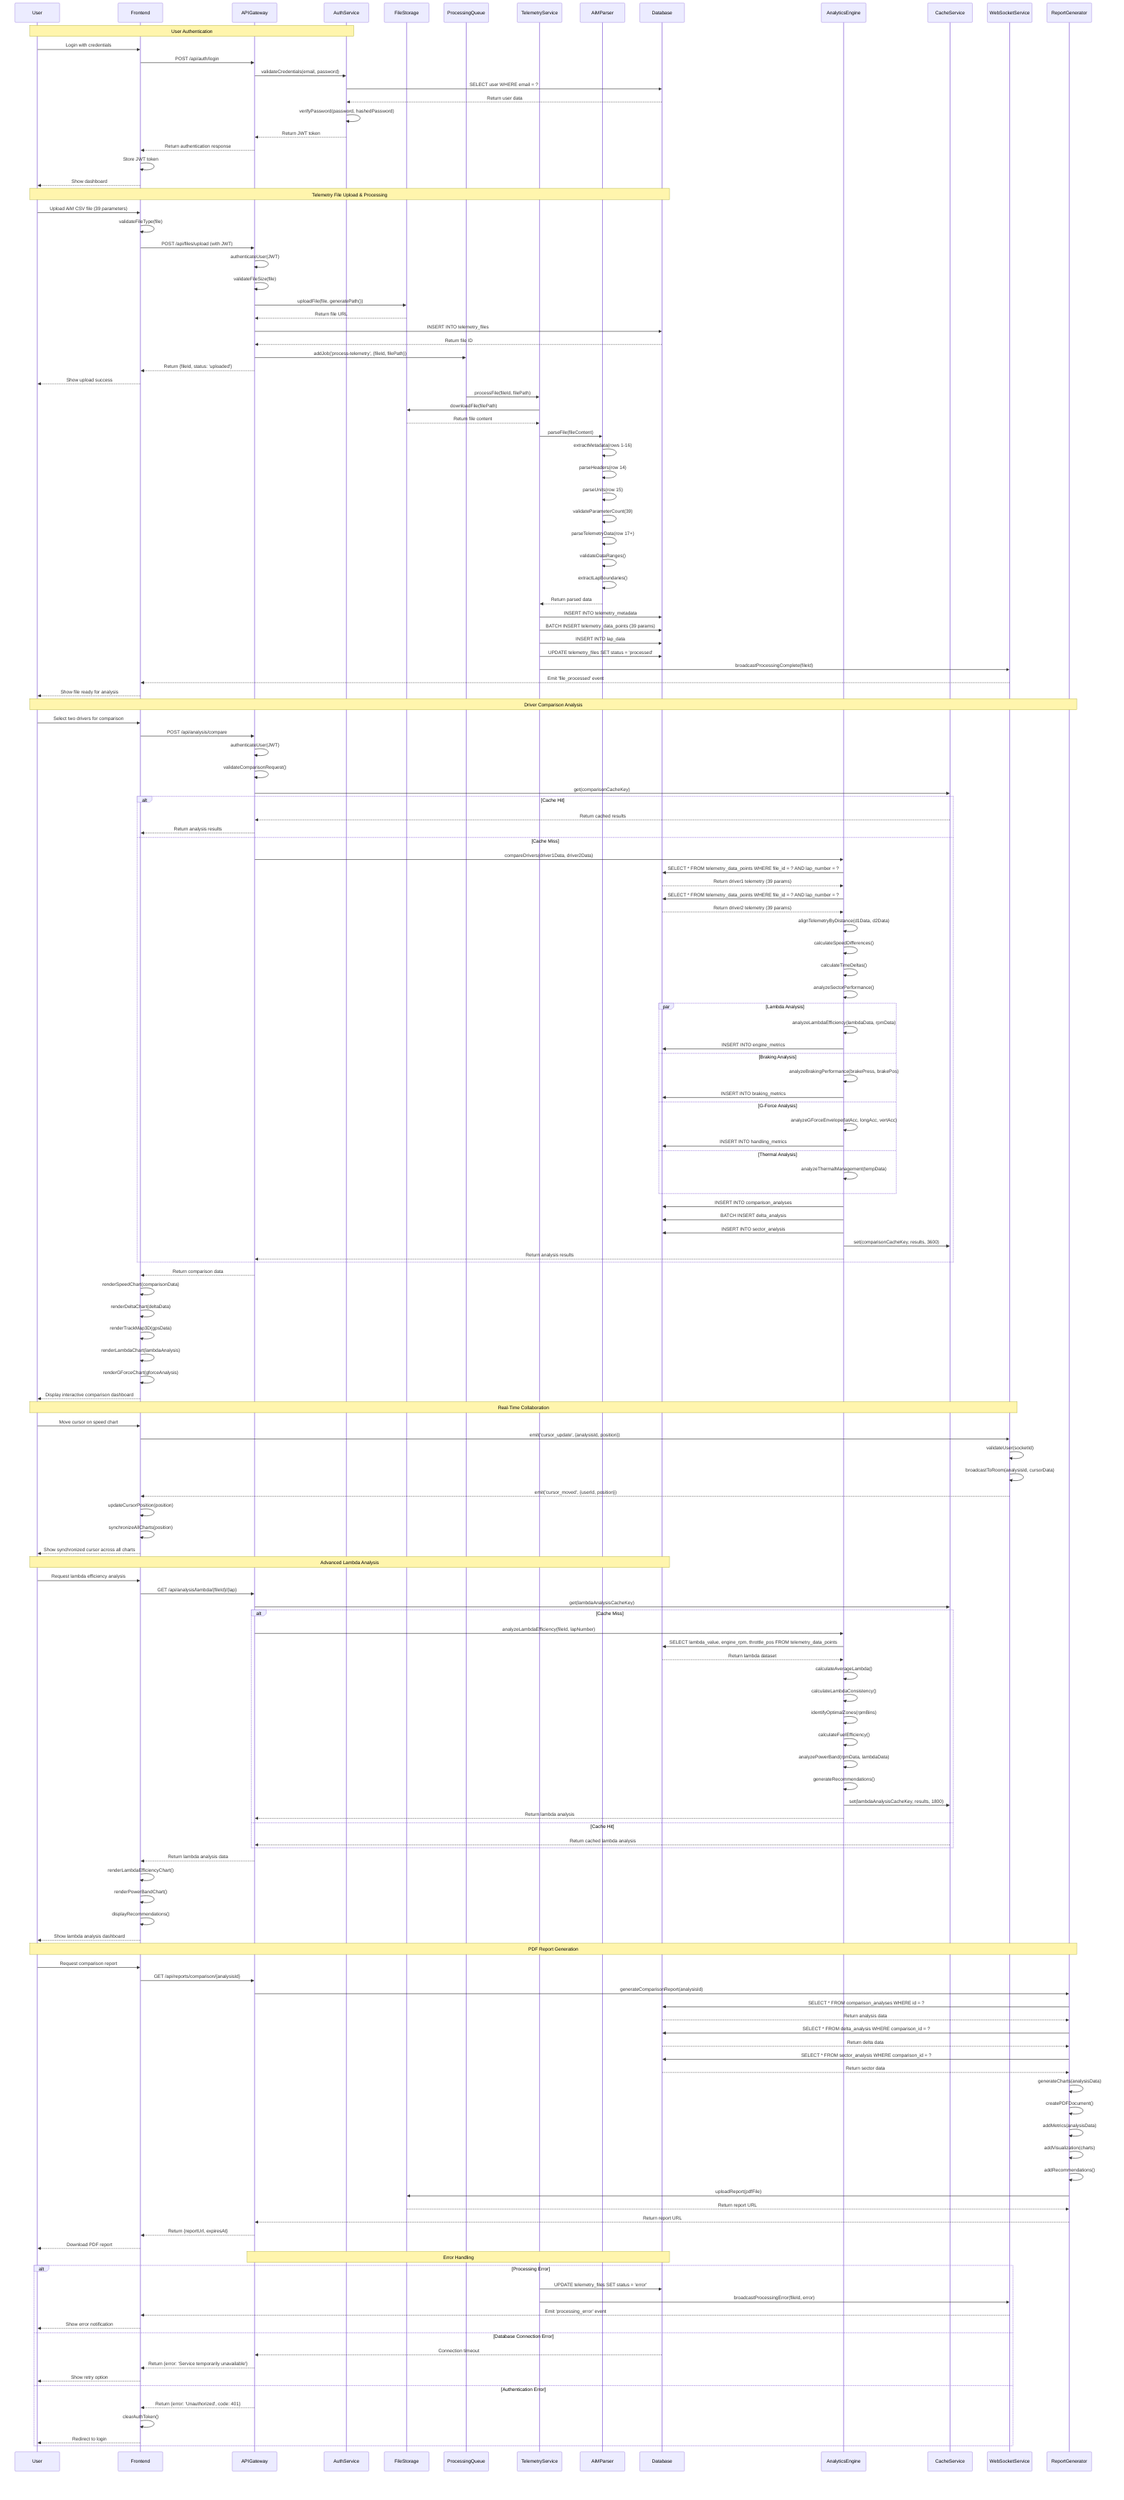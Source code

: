 sequenceDiagram
    participant User
    participant Frontend
    participant APIGateway
    participant AuthService
    participant FileStorage
    participant ProcessingQueue
    participant TelemetryService
    participant AiMParser
    participant Database
    participant AnalyticsEngine
    participant CacheService
    participant WebSocketService
    participant ReportGenerator
    
    %% User Authentication Flow
    Note over User, AuthService: User Authentication
    User->>Frontend: Login with credentials
    Frontend->>APIGateway: POST /api/auth/login
    APIGateway->>AuthService: validateCredentials(email, password)
    AuthService->>Database: SELECT user WHERE email = ?
    Database-->>AuthService: Return user data
    AuthService->>AuthService: verifyPassword(password, hashedPassword)
    AuthService-->>APIGateway: Return JWT token
    APIGateway-->>Frontend: Return authentication response
    Frontend->>Frontend: Store JWT token
    Frontend-->>User: Show dashboard
    
    %% File Upload and Processing Flow
    Note over User, Database: Telemetry File Upload & Processing
    User->>Frontend: Upload AiM CSV file (39 parameters)
    Frontend->>Frontend: validateFileType(file)
    Frontend->>APIGateway: POST /api/files/upload (with JWT)
    APIGateway->>APIGateway: authenticateUser(JWT)
    APIGateway->>APIGateway: validateFileSize(file)
    APIGateway->>FileStorage: uploadFile(file, generatePath())
    FileStorage-->>APIGateway: Return file URL
    
    APIGateway->>Database: INSERT INTO telemetry_files
    Database-->>APIGateway: Return file ID
    APIGateway->>ProcessingQueue: addJob('process-telemetry', {fileId, filePath})
    APIGateway-->>Frontend: Return {fileId, status: 'uploaded'}
    Frontend-->>User: Show upload success
    
    %% Async File Processing
    ProcessingQueue->>TelemetryService: processFile(fileId, filePath)
    TelemetryService->>FileStorage: downloadFile(filePath)
    FileStorage-->>TelemetryService: Return file content
    
    TelemetryService->>AiMParser: parseFile(fileContent)
    AiMParser->>AiMParser: extractMetadata(rows 1-16)
    AiMParser->>AiMParser: parseHeaders(row 14)
    AiMParser->>AiMParser: parseUnits(row 15)
    AiMParser->>AiMParser: validateParameterCount(39)
    AiMParser->>AiMParser: parseTelemetryData(row 17+)
    AiMParser->>AiMParser: validateDataRanges()
    AiMParser->>AiMParser: extractLapBoundaries()
    AiMParser-->>TelemetryService: Return parsed data
    
    TelemetryService->>Database: INSERT INTO telemetry_metadata
    TelemetryService->>Database: BATCH INSERT telemetry_data_points (39 params)
    TelemetryService->>Database: INSERT INTO lap_data
    TelemetryService->>Database: UPDATE telemetry_files SET status = 'processed'
    TelemetryService->>WebSocketService: broadcastProcessingComplete(fileId)
    WebSocketService-->>Frontend: Emit 'file_processed' event
    Frontend-->>User: Show file ready for analysis
    
    %% Driver Comparison Analysis Flow
    Note over User, ReportGenerator: Driver Comparison Analysis
    User->>Frontend: Select two drivers for comparison
    Frontend->>APIGateway: POST /api/analysis/compare
    APIGateway->>APIGateway: authenticateUser(JWT)
    APIGateway->>APIGateway: validateComparisonRequest()
    
    APIGateway->>CacheService: get(comparisonCacheKey)
    alt Cache Hit
        CacheService-->>APIGateway: Return cached results
        APIGateway-->>Frontend: Return analysis results
    else Cache Miss
        APIGateway->>AnalyticsEngine: compareDrivers(driver1Data, driver2Data)
        
        AnalyticsEngine->>Database: SELECT * FROM telemetry_data_points WHERE file_id = ? AND lap_number = ?
        Database-->>AnalyticsEngine: Return driver1 telemetry (39 params)
        AnalyticsEngine->>Database: SELECT * FROM telemetry_data_points WHERE file_id = ? AND lap_number = ?
        Database-->>AnalyticsEngine: Return driver2 telemetry (39 params)
        
        AnalyticsEngine->>AnalyticsEngine: alignTelemetryByDistance(d1Data, d2Data)
        AnalyticsEngine->>AnalyticsEngine: calculateSpeedDifferences()
        AnalyticsEngine->>AnalyticsEngine: calculateTimeDeltas()
        AnalyticsEngine->>AnalyticsEngine: analyzeSectorPerformance()
        
        %% Advanced Analytics Parallel Processing
        par Lambda Analysis
            AnalyticsEngine->>AnalyticsEngine: analyzeLambdaEfficiency(lambdaData, rpmData)
            AnalyticsEngine->>Database: INSERT INTO engine_metrics
        and Braking Analysis
            AnalyticsEngine->>AnalyticsEngine: analyzeBrakingPerformance(brakePress, brakePos)
            AnalyticsEngine->>Database: INSERT INTO braking_metrics
        and G-Force Analysis
            AnalyticsEngine->>AnalyticsEngine: analyzeGForceEnvelope(latAcc, longAcc, vertAcc)
            AnalyticsEngine->>Database: INSERT INTO handling_metrics
        and Thermal Analysis
            AnalyticsEngine->>AnalyticsEngine: analyzeThermalManagement(tempData)
        end
        
        AnalyticsEngine->>Database: INSERT INTO comparison_analyses
        AnalyticsEngine->>Database: BATCH INSERT delta_analysis
        AnalyticsEngine->>Database: INSERT INTO sector_analysis
        
        AnalyticsEngine->>CacheService: set(comparisonCacheKey, results, 3600)
        AnalyticsEngine-->>APIGateway: Return analysis results
    end
    
    APIGateway-->>Frontend: Return comparison data
    Frontend->>Frontend: renderSpeedChart(comparisonData)
    Frontend->>Frontend: renderDeltaChart(deltaData)
    Frontend->>Frontend: renderTrackMap3D(gpsData)
    Frontend->>Frontend: renderLambdaChart(lambdaAnalysis)
    Frontend->>Frontend: renderGForceChart(gforceAnalysis)
    Frontend-->>User: Display interactive comparison dashboard
    
    %% Real-Time Collaboration Flow
    Note over User, WebSocketService: Real-Time Collaboration
    User->>Frontend: Move cursor on speed chart
    Frontend->>WebSocketService: emit('cursor_update', {analysisId, position})
    WebSocketService->>WebSocketService: validateUser(socketId)
    WebSocketService->>WebSocketService: broadcastToRoom(analysisId, cursorData)
    WebSocketService-->>Frontend: emit('cursor_moved', {userId, position})
    Frontend->>Frontend: updateCursorPosition(position)
    Frontend->>Frontend: synchronizeAllCharts(position)
    Frontend-->>User: Show synchronized cursor across all charts
    
    %% Advanced Analytics Request Flow
    Note over User, Database: Advanced Lambda Analysis
    User->>Frontend: Request lambda efficiency analysis
    Frontend->>APIGateway: GET /api/analysis/lambda/{fileId}/{lap}
    APIGateway->>CacheService: get(lambdaAnalysisCacheKey)
    
    alt Cache Miss
        APIGateway->>AnalyticsEngine: analyzeLambdaEfficiency(fileId, lapNumber)
        AnalyticsEngine->>Database: SELECT lambda_value, engine_rpm, throttle_pos FROM telemetry_data_points
        Database-->>AnalyticsEngine: Return lambda dataset
        
        AnalyticsEngine->>AnalyticsEngine: calculateAverageLambda()
        AnalyticsEngine->>AnalyticsEngine: calculateLambdaConsistency()
        AnalyticsEngine->>AnalyticsEngine: identifyOptimalZones(rpmBins)
        AnalyticsEngine->>AnalyticsEngine: calculateFuelEfficiency()
        AnalyticsEngine->>AnalyticsEngine: analyzePowerBand(rpmData, lambdaData)
        AnalyticsEngine->>AnalyticsEngine: generateRecommendations()
        
        AnalyticsEngine->>CacheService: set(lambdaAnalysisCacheKey, results, 1800)
        AnalyticsEngine-->>APIGateway: Return lambda analysis
    else Cache Hit
        CacheService-->>APIGateway: Return cached lambda analysis
    end
    
    APIGateway-->>Frontend: Return lambda analysis data
    Frontend->>Frontend: renderLambdaEfficiencyChart()
    Frontend->>Frontend: renderPowerBandChart()
    Frontend->>Frontend: displayRecommendations()
    Frontend-->>User: Show lambda analysis dashboard
    
    %% Report Generation Flow
    Note over User, ReportGenerator: PDF Report Generation
    User->>Frontend: Request comparison report
    Frontend->>APIGateway: GET /api/reports/comparison/{analysisId}
    APIGateway->>ReportGenerator: generateComparisonReport(analysisId)
    
    ReportGenerator->>Database: SELECT * FROM comparison_analyses WHERE id = ?
    Database-->>ReportGenerator: Return analysis data
    ReportGenerator->>Database: SELECT * FROM delta_analysis WHERE comparison_id = ?
    Database-->>ReportGenerator: Return delta data
    ReportGenerator->>Database: SELECT * FROM sector_analysis WHERE comparison_id = ?
    Database-->>ReportGenerator: Return sector data
    
    ReportGenerator->>ReportGenerator: generateCharts(analysisData)
    ReportGenerator->>ReportGenerator: createPDFDocument()
    ReportGenerator->>ReportGenerator: addMetrics(analysisData)
    ReportGenerator->>ReportGenerator: addVisualization(charts)
    ReportGenerator->>ReportGenerator: addRecommendations()
    ReportGenerator->>FileStorage: uploadReport(pdfFile)
    FileStorage-->>ReportGenerator: Return report URL
    
    ReportGenerator-->>APIGateway: Return report URL
    APIGateway-->>Frontend: Return {reportUrl, expiresAt}
    Frontend-->>User: Download PDF report
    
    %% Error Handling Flow
    Note over APIGateway, Database: Error Handling
    alt Processing Error
        TelemetryService->>Database: UPDATE telemetry_files SET status = 'error'
        TelemetryService->>WebSocketService: broadcastProcessingError(fileId, error)
        WebSocketService-->>Frontend: Emit 'processing_error' event
        Frontend-->>User: Show error notification
    else Database Connection Error
        Database-->>APIGateway: Connection timeout
        APIGateway-->>Frontend: Return {error: 'Service temporarily unavailable'}
        Frontend-->>User: Show retry option
    else Authentication Error
        APIGateway-->>Frontend: Return {error: 'Unauthorized', code: 401}
        Frontend->>Frontend: clearAuthToken()
        Frontend-->>User: Redirect to login
    end